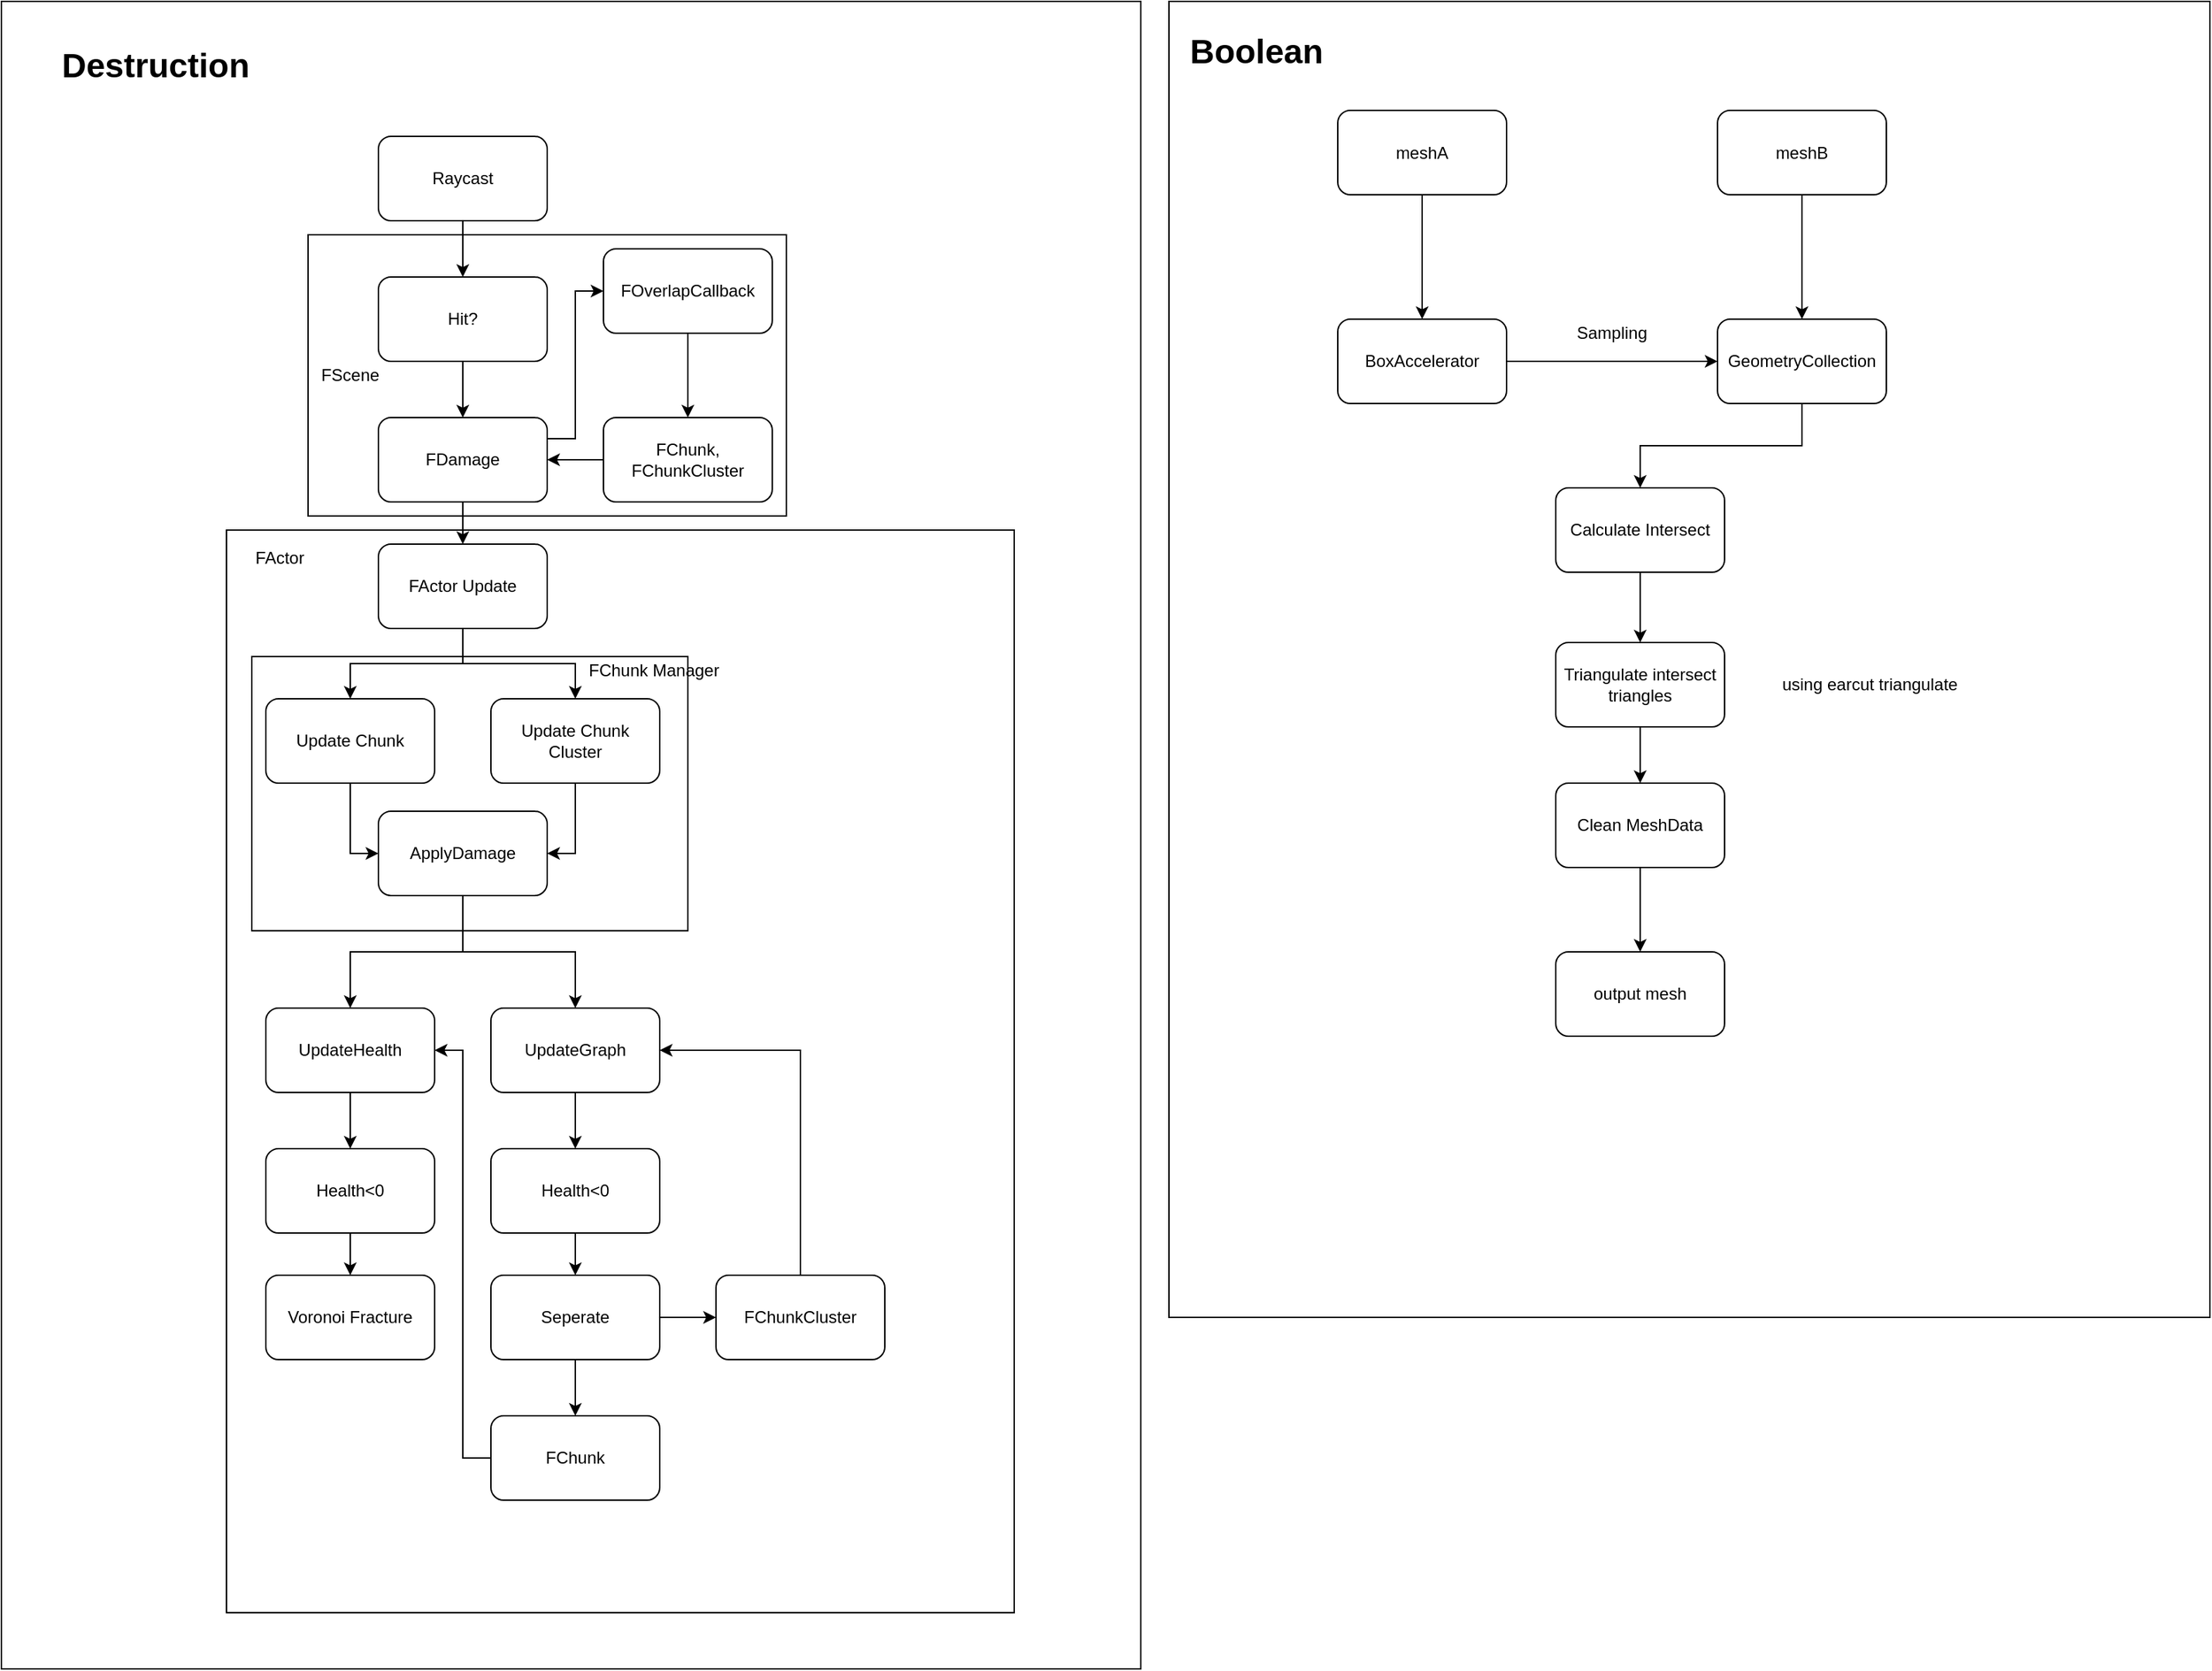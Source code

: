 <mxfile version="12.2.4" pages="1"><diagram id="JZwHK8Tq7lfej3DAs-Ah" name="Page-1"><mxGraphModel dx="2499" dy="2295" grid="1" gridSize="10" guides="1" tooltips="1" connect="1" arrows="1" fold="1" page="1" pageScale="1" pageWidth="827" pageHeight="1169" math="0" shadow="0"><root><mxCell id="0"/><mxCell id="1" parent="0"/><mxCell id="55" value="" style="rounded=0;whiteSpace=wrap;html=1;" vertex="1" parent="1"><mxGeometry x="-50" y="-46" width="810" height="1186" as="geometry"/></mxCell><mxCell id="25" value="" style="rounded=0;whiteSpace=wrap;html=1;" parent="1" vertex="1"><mxGeometry x="110" y="330" width="560" height="770" as="geometry"/></mxCell><mxCell id="26" value="" style="rounded=0;whiteSpace=wrap;html=1;" parent="1" vertex="1"><mxGeometry x="128" y="420" width="310" height="195" as="geometry"/></mxCell><object label="" id="23"><mxCell style="rounded=0;whiteSpace=wrap;html=1;" parent="1" vertex="1"><mxGeometry x="168" y="120" width="340" height="200" as="geometry"/></mxCell></object><mxCell id="4" value="" style="edgeStyle=orthogonalEdgeStyle;rounded=0;orthogonalLoop=1;jettySize=auto;html=1;" parent="1" source="2" target="3" edge="1"><mxGeometry relative="1" as="geometry"/></mxCell><mxCell id="2" value="Raycast" style="rounded=1;whiteSpace=wrap;html=1;" parent="1" vertex="1"><mxGeometry x="218" y="50" width="120" height="60" as="geometry"/></mxCell><mxCell id="6" value="" style="edgeStyle=orthogonalEdgeStyle;rounded=0;orthogonalLoop=1;jettySize=auto;html=1;" parent="1" source="3" target="5" edge="1"><mxGeometry relative="1" as="geometry"/></mxCell><mxCell id="3" value="Hit?" style="rounded=1;whiteSpace=wrap;html=1;" parent="1" vertex="1"><mxGeometry x="218" y="150" width="120" height="60" as="geometry"/></mxCell><mxCell id="10" value="" style="edgeStyle=orthogonalEdgeStyle;rounded=0;orthogonalLoop=1;jettySize=auto;html=1;entryX=0;entryY=0.5;entryDx=0;entryDy=0;exitX=1;exitY=0.25;exitDx=0;exitDy=0;" parent="1" source="5" target="7" edge="1"><mxGeometry relative="1" as="geometry"/></mxCell><mxCell id="15" value="" style="edgeStyle=orthogonalEdgeStyle;rounded=0;orthogonalLoop=1;jettySize=auto;html=1;" parent="1" source="5" target="14" edge="1"><mxGeometry relative="1" as="geometry"/></mxCell><mxCell id="5" value="FDamage" style="rounded=1;whiteSpace=wrap;html=1;" parent="1" vertex="1"><mxGeometry x="218" y="250" width="120" height="60" as="geometry"/></mxCell><mxCell id="17" value="" style="edgeStyle=orthogonalEdgeStyle;rounded=0;orthogonalLoop=1;jettySize=auto;html=1;" parent="1" source="14" target="16" edge="1"><mxGeometry relative="1" as="geometry"/></mxCell><mxCell id="19" value="" style="edgeStyle=orthogonalEdgeStyle;rounded=0;orthogonalLoop=1;jettySize=auto;html=1;" parent="1" source="14" target="18" edge="1"><mxGeometry relative="1" as="geometry"/></mxCell><mxCell id="14" value="FActor Update" style="rounded=1;whiteSpace=wrap;html=1;" parent="1" vertex="1"><mxGeometry x="218" y="340" width="120" height="60" as="geometry"/></mxCell><mxCell id="32" style="edgeStyle=orthogonalEdgeStyle;rounded=0;orthogonalLoop=1;jettySize=auto;html=1;exitX=0.5;exitY=1;exitDx=0;exitDy=0;entryX=1;entryY=0.5;entryDx=0;entryDy=0;" parent="1" source="18" target="29" edge="1"><mxGeometry relative="1" as="geometry"/></mxCell><mxCell id="18" value="Update Chunk&lt;br&gt;Cluster" style="rounded=1;whiteSpace=wrap;html=1;" parent="1" vertex="1"><mxGeometry x="298" y="450" width="120" height="60" as="geometry"/></mxCell><mxCell id="31" style="edgeStyle=orthogonalEdgeStyle;rounded=0;orthogonalLoop=1;jettySize=auto;html=1;exitX=0.5;exitY=1;exitDx=0;exitDy=0;entryX=0;entryY=0.5;entryDx=0;entryDy=0;" parent="1" source="16" target="29" edge="1"><mxGeometry relative="1" as="geometry"/></mxCell><mxCell id="16" value="Update Chunk" style="rounded=1;whiteSpace=wrap;html=1;" parent="1" vertex="1"><mxGeometry x="138" y="450" width="120" height="60" as="geometry"/></mxCell><mxCell id="12" value="" style="edgeStyle=orthogonalEdgeStyle;rounded=0;orthogonalLoop=1;jettySize=auto;html=1;" parent="1" source="7" target="11" edge="1"><mxGeometry relative="1" as="geometry"/></mxCell><mxCell id="7" value="FOverlapCallback" style="rounded=1;whiteSpace=wrap;html=1;" parent="1" vertex="1"><mxGeometry x="378" y="130" width="120" height="60" as="geometry"/></mxCell><mxCell id="13" style="edgeStyle=orthogonalEdgeStyle;rounded=0;orthogonalLoop=1;jettySize=auto;html=1;entryX=1;entryY=0.5;entryDx=0;entryDy=0;" parent="1" source="11" target="5" edge="1"><mxGeometry relative="1" as="geometry"/></mxCell><mxCell id="11" value="FChunk,&lt;br&gt;FChunkCluster" style="rounded=1;whiteSpace=wrap;html=1;" parent="1" vertex="1"><mxGeometry x="378" y="250" width="120" height="60" as="geometry"/></mxCell><mxCell id="24" value="FScene" style="text;html=1;strokeColor=none;fillColor=none;align=center;verticalAlign=middle;whiteSpace=wrap;rounded=0;" parent="1" vertex="1"><mxGeometry x="178" y="210" width="40" height="20" as="geometry"/></mxCell><mxCell id="27" value="FChunk Manager" style="text;html=1;strokeColor=none;fillColor=none;align=center;verticalAlign=middle;whiteSpace=wrap;rounded=0;" parent="1" vertex="1"><mxGeometry x="358" y="420" width="112" height="20" as="geometry"/></mxCell><mxCell id="28" value="FActor" style="text;html=1;strokeColor=none;fillColor=none;align=center;verticalAlign=middle;whiteSpace=wrap;rounded=0;" parent="1" vertex="1"><mxGeometry x="128" y="340" width="40" height="20" as="geometry"/></mxCell><mxCell id="36" style="edgeStyle=orthogonalEdgeStyle;rounded=0;orthogonalLoop=1;jettySize=auto;html=1;exitX=0.5;exitY=1;exitDx=0;exitDy=0;" parent="1" source="29" target="35" edge="1"><mxGeometry relative="1" as="geometry"/></mxCell><mxCell id="38" style="edgeStyle=orthogonalEdgeStyle;rounded=0;orthogonalLoop=1;jettySize=auto;html=1;exitX=0.5;exitY=1;exitDx=0;exitDy=0;" parent="1" source="29" target="37" edge="1"><mxGeometry relative="1" as="geometry"/></mxCell><mxCell id="29" value="ApplyDamage" style="rounded=1;whiteSpace=wrap;html=1;" parent="1" vertex="1"><mxGeometry x="218" y="530" width="120" height="60" as="geometry"/></mxCell><mxCell id="40" style="edgeStyle=orthogonalEdgeStyle;rounded=0;orthogonalLoop=1;jettySize=auto;html=1;exitX=0.5;exitY=1;exitDx=0;exitDy=0;" parent="1" source="35" target="39" edge="1"><mxGeometry relative="1" as="geometry"/></mxCell><mxCell id="35" value="UpdateHealth" style="rounded=1;whiteSpace=wrap;html=1;" parent="1" vertex="1"><mxGeometry x="138" y="670" width="120" height="60" as="geometry"/></mxCell><mxCell id="44" value="" style="edgeStyle=orthogonalEdgeStyle;rounded=0;orthogonalLoop=1;jettySize=auto;html=1;" parent="1" source="37" target="43" edge="1"><mxGeometry relative="1" as="geometry"/></mxCell><mxCell id="37" value="UpdateGraph" style="rounded=1;whiteSpace=wrap;html=1;" parent="1" vertex="1"><mxGeometry x="298" y="670" width="120" height="60" as="geometry"/></mxCell><mxCell id="46" value="" style="edgeStyle=orthogonalEdgeStyle;rounded=0;orthogonalLoop=1;jettySize=auto;html=1;" parent="1" source="43" target="45" edge="1"><mxGeometry relative="1" as="geometry"/></mxCell><mxCell id="43" value="Health&amp;lt;0" style="rounded=1;whiteSpace=wrap;html=1;" parent="1" vertex="1"><mxGeometry x="298" y="770" width="120" height="60" as="geometry"/></mxCell><mxCell id="47" style="edgeStyle=orthogonalEdgeStyle;rounded=0;orthogonalLoop=1;jettySize=auto;html=1;exitX=0;exitY=0.5;exitDx=0;exitDy=0;entryX=1;entryY=0.5;entryDx=0;entryDy=0;" parent="1" source="48" target="35" edge="1"><mxGeometry relative="1" as="geometry"/></mxCell><mxCell id="49" value="" style="edgeStyle=orthogonalEdgeStyle;rounded=0;orthogonalLoop=1;jettySize=auto;html=1;" parent="1" source="45" target="48" edge="1"><mxGeometry relative="1" as="geometry"/></mxCell><mxCell id="51" value="" style="edgeStyle=orthogonalEdgeStyle;rounded=0;orthogonalLoop=1;jettySize=auto;html=1;" parent="1" source="45" target="50" edge="1"><mxGeometry relative="1" as="geometry"/></mxCell><mxCell id="45" value="Seperate" style="rounded=1;whiteSpace=wrap;html=1;" parent="1" vertex="1"><mxGeometry x="298" y="860" width="120" height="60" as="geometry"/></mxCell><mxCell id="52" style="edgeStyle=orthogonalEdgeStyle;rounded=0;orthogonalLoop=1;jettySize=auto;html=1;entryX=1;entryY=0.5;entryDx=0;entryDy=0;exitX=0.5;exitY=0;exitDx=0;exitDy=0;" parent="1" source="50" target="37" edge="1"><mxGeometry relative="1" as="geometry"/></mxCell><mxCell id="50" value="FChunkCluster" style="rounded=1;whiteSpace=wrap;html=1;" parent="1" vertex="1"><mxGeometry x="458" y="860" width="120" height="60" as="geometry"/></mxCell><mxCell id="48" value="FChunk" style="rounded=1;whiteSpace=wrap;html=1;" parent="1" vertex="1"><mxGeometry x="298" y="960" width="120" height="60" as="geometry"/></mxCell><mxCell id="42" value="" style="edgeStyle=orthogonalEdgeStyle;rounded=0;orthogonalLoop=1;jettySize=auto;html=1;" parent="1" source="39" target="41" edge="1"><mxGeometry relative="1" as="geometry"/></mxCell><mxCell id="39" value="Health&amp;lt;0" style="rounded=1;whiteSpace=wrap;html=1;" parent="1" vertex="1"><mxGeometry x="138" y="770" width="120" height="60" as="geometry"/></mxCell><mxCell id="41" value="Voronoi Fracture" style="rounded=1;whiteSpace=wrap;html=1;" parent="1" vertex="1"><mxGeometry x="138" y="860" width="120" height="60" as="geometry"/></mxCell><mxCell id="54" value="&lt;h1&gt;Destruction&lt;/h1&gt;" style="text;html=1;strokeColor=none;fillColor=none;spacing=5;spacingTop=-20;whiteSpace=wrap;overflow=hidden;rounded=0;" vertex="1" parent="1"><mxGeometry x="-12" y="-20" width="190" height="120" as="geometry"/></mxCell><mxCell id="56" value="&lt;span style=&quot;color: rgba(0 , 0 , 0 , 0) ; font-family: monospace ; font-size: 0px&quot;&gt;%3CmxGraphModel%3E%3Croot%3E%3CmxCell%20id%3D%220%22%2F%3E%3CmxCell%20id%3D%221%22%20parent%3D%220%22%2F%3E%3CmxCell%20id%3D%222%22%20value%3D%22meshA%22%20style%3D%22rounded%3D1%3BwhiteSpace%3Dwrap%3Bhtml%3D1%3B%22%20vertex%3D%221%22%20parent%3D%221%22%3E%3CmxGeometry%20x%3D%22900%22%20y%3D%2231.5%22%20width%3D%22120%22%20height%3D%2260%22%20as%3D%22geometry%22%2F%3E%3C%2FmxCell%3E%3C%2Froot%3E%3C%2FmxGraphModel%3E&lt;/span&gt;" style="rounded=0;whiteSpace=wrap;html=1;" vertex="1" parent="1"><mxGeometry x="780" y="-46" width="740" height="936" as="geometry"/></mxCell><mxCell id="57" value="&lt;h1&gt;Boolean&lt;/h1&gt;" style="text;html=1;strokeColor=none;fillColor=none;spacing=5;spacingTop=-20;whiteSpace=wrap;overflow=hidden;rounded=0;" vertex="1" parent="1"><mxGeometry x="790" y="-30" width="190" height="120" as="geometry"/></mxCell><mxCell id="62" style="edgeStyle=orthogonalEdgeStyle;rounded=0;orthogonalLoop=1;jettySize=auto;html=1;exitX=0.5;exitY=1;exitDx=0;exitDy=0;entryX=0.5;entryY=0;entryDx=0;entryDy=0;" edge="1" parent="1" source="58" target="61"><mxGeometry relative="1" as="geometry"/></mxCell><mxCell id="58" value="meshA" style="rounded=1;whiteSpace=wrap;html=1;" vertex="1" parent="1"><mxGeometry x="900" y="31.5" width="120" height="60" as="geometry"/></mxCell><mxCell id="64" style="edgeStyle=orthogonalEdgeStyle;rounded=0;orthogonalLoop=1;jettySize=auto;html=1;" edge="1" parent="1" source="60" target="63"><mxGeometry relative="1" as="geometry"/></mxCell><mxCell id="60" value="meshB" style="rounded=1;whiteSpace=wrap;html=1;" vertex="1" parent="1"><mxGeometry x="1170" y="31.5" width="120" height="60" as="geometry"/></mxCell><mxCell id="65" style="edgeStyle=orthogonalEdgeStyle;rounded=0;orthogonalLoop=1;jettySize=auto;html=1;" edge="1" parent="1" source="61" target="63"><mxGeometry relative="1" as="geometry"/></mxCell><mxCell id="61" value="BoxAccelerator" style="rounded=1;whiteSpace=wrap;html=1;" vertex="1" parent="1"><mxGeometry x="900" y="180" width="120" height="60" as="geometry"/></mxCell><mxCell id="68" style="edgeStyle=orthogonalEdgeStyle;rounded=0;orthogonalLoop=1;jettySize=auto;html=1;" edge="1" parent="1" source="63" target="67"><mxGeometry relative="1" as="geometry"/></mxCell><mxCell id="63" value="GeometryCollection" style="rounded=1;whiteSpace=wrap;html=1;" vertex="1" parent="1"><mxGeometry x="1170" y="180" width="120" height="60" as="geometry"/></mxCell><mxCell id="66" value="Sampling" style="text;html=1;strokeColor=none;fillColor=none;align=center;verticalAlign=middle;whiteSpace=wrap;rounded=0;" vertex="1" parent="1"><mxGeometry x="1075" y="180" width="40" height="20" as="geometry"/></mxCell><mxCell id="70" style="edgeStyle=orthogonalEdgeStyle;rounded=0;orthogonalLoop=1;jettySize=auto;html=1;" edge="1" parent="1" source="67" target="69"><mxGeometry relative="1" as="geometry"/></mxCell><mxCell id="67" value="Calculate Intersect" style="rounded=1;whiteSpace=wrap;html=1;" vertex="1" parent="1"><mxGeometry x="1055" y="300" width="120" height="60" as="geometry"/></mxCell><mxCell id="72" style="edgeStyle=orthogonalEdgeStyle;rounded=0;orthogonalLoop=1;jettySize=auto;html=1;" edge="1" parent="1" source="69" target="71"><mxGeometry relative="1" as="geometry"/></mxCell><mxCell id="69" value="Triangulate intersect triangles" style="rounded=1;whiteSpace=wrap;html=1;" vertex="1" parent="1"><mxGeometry x="1055" y="410" width="120" height="60" as="geometry"/></mxCell><mxCell id="76" value="" style="edgeStyle=orthogonalEdgeStyle;rounded=0;orthogonalLoop=1;jettySize=auto;html=1;" edge="1" parent="1" source="71" target="74"><mxGeometry relative="1" as="geometry"/></mxCell><mxCell id="71" value="Clean MeshData" style="rounded=1;whiteSpace=wrap;html=1;" vertex="1" parent="1"><mxGeometry x="1055" y="510" width="120" height="60" as="geometry"/></mxCell><mxCell id="74" value="output mesh" style="rounded=1;whiteSpace=wrap;html=1;" vertex="1" parent="1"><mxGeometry x="1055" y="630" width="120" height="60" as="geometry"/></mxCell><mxCell id="78" value="using earcut triangulate&amp;nbsp;" style="text;html=1;strokeColor=none;fillColor=none;align=center;verticalAlign=middle;whiteSpace=wrap;rounded=0;" vertex="1" parent="1"><mxGeometry x="1210" y="405" width="140" height="70" as="geometry"/></mxCell></root></mxGraphModel></diagram></mxfile>